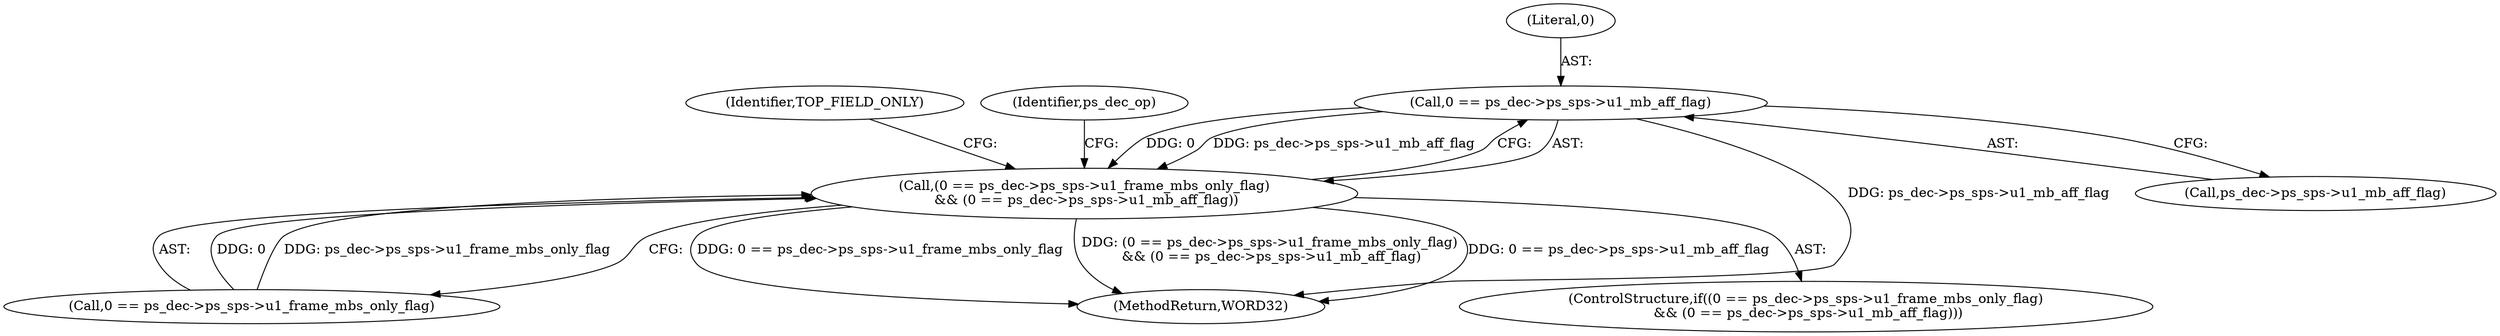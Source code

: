 digraph "0_Android_0b23c81c3dd9ec38f7e6806a3955fed1925541a0@pointer" {
"1002146" [label="(Call,0 == ps_dec->ps_sps->u1_mb_aff_flag)"];
"1002138" [label="(Call,(0 == ps_dec->ps_sps->u1_frame_mbs_only_flag)\n && (0 == ps_dec->ps_sps->u1_mb_aff_flag))"];
"1002147" [label="(Literal,0)"];
"1002226" [label="(MethodReturn,WORD32)"];
"1002148" [label="(Call,ps_dec->ps_sps->u1_mb_aff_flag)"];
"1002138" [label="(Call,(0 == ps_dec->ps_sps->u1_frame_mbs_only_flag)\n && (0 == ps_dec->ps_sps->u1_mb_aff_flag))"];
"1002161" [label="(Identifier,TOP_FIELD_ONLY)"];
"1002139" [label="(Call,0 == ps_dec->ps_sps->u1_frame_mbs_only_flag)"];
"1002155" [label="(Identifier,ps_dec_op)"];
"1002137" [label="(ControlStructure,if((0 == ps_dec->ps_sps->u1_frame_mbs_only_flag)\n && (0 == ps_dec->ps_sps->u1_mb_aff_flag)))"];
"1002146" [label="(Call,0 == ps_dec->ps_sps->u1_mb_aff_flag)"];
"1002146" -> "1002138"  [label="AST: "];
"1002146" -> "1002148"  [label="CFG: "];
"1002147" -> "1002146"  [label="AST: "];
"1002148" -> "1002146"  [label="AST: "];
"1002138" -> "1002146"  [label="CFG: "];
"1002146" -> "1002226"  [label="DDG: ps_dec->ps_sps->u1_mb_aff_flag"];
"1002146" -> "1002138"  [label="DDG: 0"];
"1002146" -> "1002138"  [label="DDG: ps_dec->ps_sps->u1_mb_aff_flag"];
"1002138" -> "1002137"  [label="AST: "];
"1002138" -> "1002139"  [label="CFG: "];
"1002139" -> "1002138"  [label="AST: "];
"1002155" -> "1002138"  [label="CFG: "];
"1002161" -> "1002138"  [label="CFG: "];
"1002138" -> "1002226"  [label="DDG: 0 == ps_dec->ps_sps->u1_mb_aff_flag"];
"1002138" -> "1002226"  [label="DDG: 0 == ps_dec->ps_sps->u1_frame_mbs_only_flag"];
"1002138" -> "1002226"  [label="DDG: (0 == ps_dec->ps_sps->u1_frame_mbs_only_flag)\n && (0 == ps_dec->ps_sps->u1_mb_aff_flag)"];
"1002139" -> "1002138"  [label="DDG: 0"];
"1002139" -> "1002138"  [label="DDG: ps_dec->ps_sps->u1_frame_mbs_only_flag"];
}
